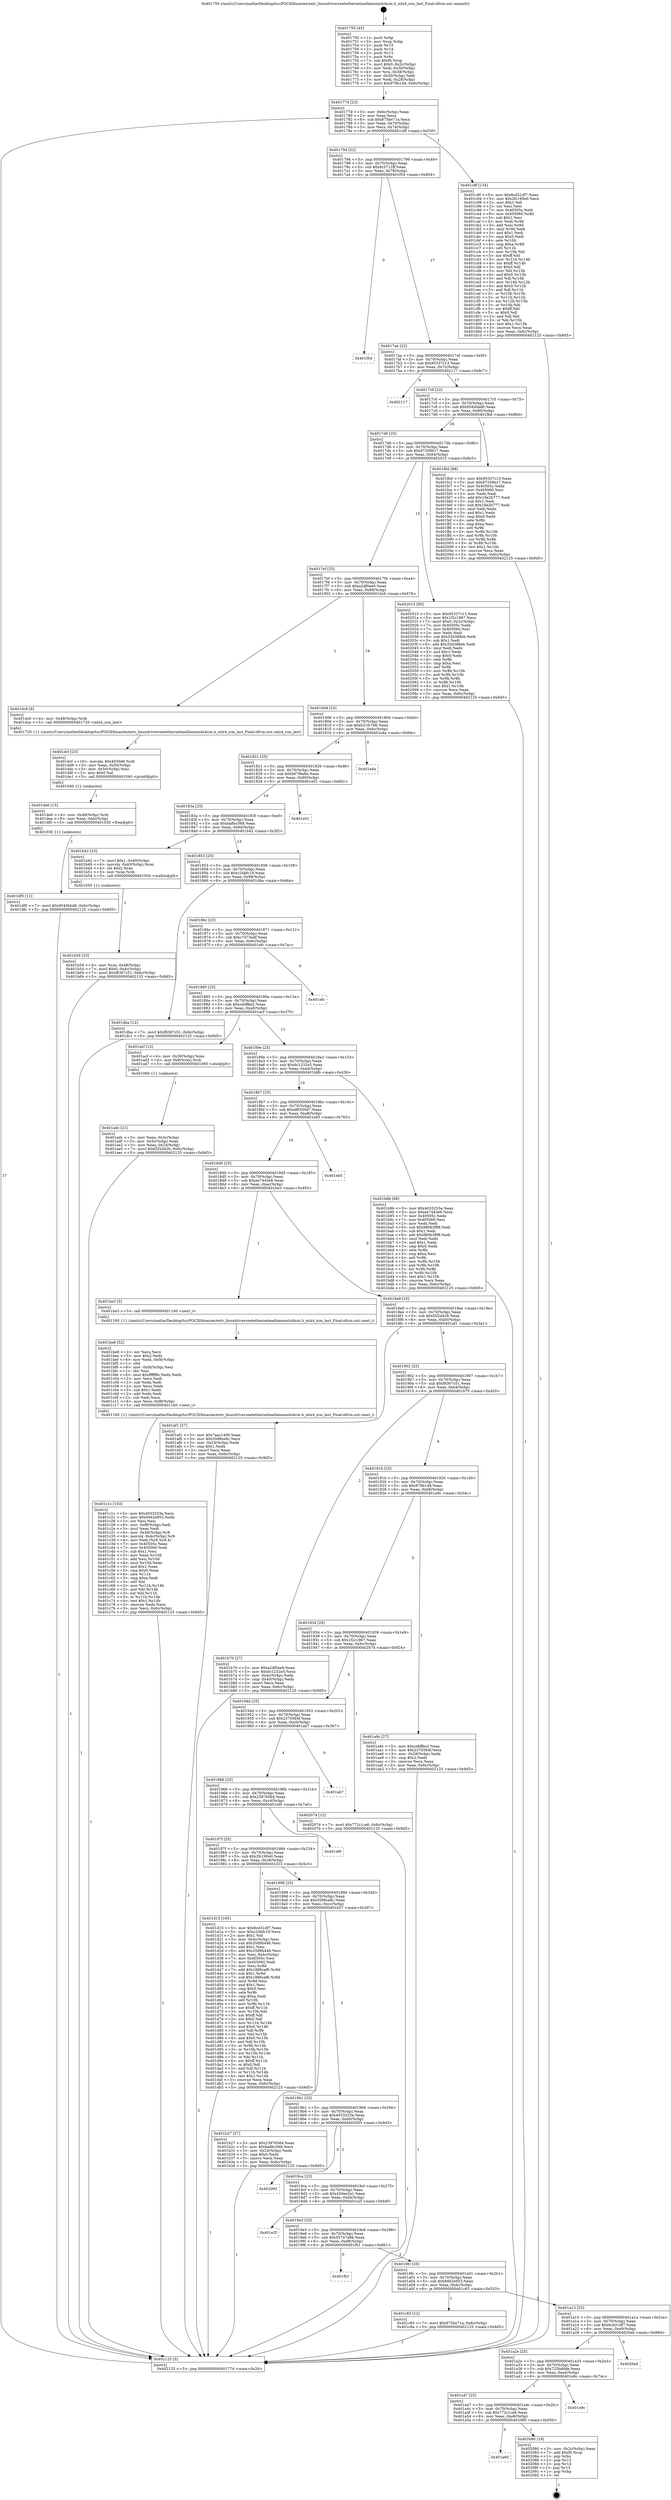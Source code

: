 digraph "0x401750" {
  label = "0x401750 (/mnt/c/Users/mathe/Desktop/tcc/POCII/binaries/extr_linuxdriversnetethernetmellanoxmlx4icm.h_mlx4_icm_last_Final-ollvm.out::main(0))"
  labelloc = "t"
  node[shape=record]

  Entry [label="",width=0.3,height=0.3,shape=circle,fillcolor=black,style=filled]
  "0x40177d" [label="{
     0x40177d [23]\l
     | [instrs]\l
     &nbsp;&nbsp;0x40177d \<+3\>: mov -0x6c(%rbp),%eax\l
     &nbsp;&nbsp;0x401780 \<+2\>: mov %eax,%ecx\l
     &nbsp;&nbsp;0x401782 \<+6\>: sub $0x875be71a,%ecx\l
     &nbsp;&nbsp;0x401788 \<+3\>: mov %eax,-0x70(%rbp)\l
     &nbsp;&nbsp;0x40178b \<+3\>: mov %ecx,-0x74(%rbp)\l
     &nbsp;&nbsp;0x40178e \<+6\>: je 0000000000401c8f \<main+0x53f\>\l
  }"]
  "0x401c8f" [label="{
     0x401c8f [134]\l
     | [instrs]\l
     &nbsp;&nbsp;0x401c8f \<+5\>: mov $0x6cd31df7,%eax\l
     &nbsp;&nbsp;0x401c94 \<+5\>: mov $0x2fc190e0,%ecx\l
     &nbsp;&nbsp;0x401c99 \<+2\>: mov $0x1,%dl\l
     &nbsp;&nbsp;0x401c9b \<+2\>: xor %esi,%esi\l
     &nbsp;&nbsp;0x401c9d \<+7\>: mov 0x40505c,%edi\l
     &nbsp;&nbsp;0x401ca4 \<+8\>: mov 0x405060,%r8d\l
     &nbsp;&nbsp;0x401cac \<+3\>: sub $0x1,%esi\l
     &nbsp;&nbsp;0x401caf \<+3\>: mov %edi,%r9d\l
     &nbsp;&nbsp;0x401cb2 \<+3\>: add %esi,%r9d\l
     &nbsp;&nbsp;0x401cb5 \<+4\>: imul %r9d,%edi\l
     &nbsp;&nbsp;0x401cb9 \<+3\>: and $0x1,%edi\l
     &nbsp;&nbsp;0x401cbc \<+3\>: cmp $0x0,%edi\l
     &nbsp;&nbsp;0x401cbf \<+4\>: sete %r10b\l
     &nbsp;&nbsp;0x401cc3 \<+4\>: cmp $0xa,%r8d\l
     &nbsp;&nbsp;0x401cc7 \<+4\>: setl %r11b\l
     &nbsp;&nbsp;0x401ccb \<+3\>: mov %r10b,%bl\l
     &nbsp;&nbsp;0x401cce \<+3\>: xor $0xff,%bl\l
     &nbsp;&nbsp;0x401cd1 \<+3\>: mov %r11b,%r14b\l
     &nbsp;&nbsp;0x401cd4 \<+4\>: xor $0xff,%r14b\l
     &nbsp;&nbsp;0x401cd8 \<+3\>: xor $0x0,%dl\l
     &nbsp;&nbsp;0x401cdb \<+3\>: mov %bl,%r15b\l
     &nbsp;&nbsp;0x401cde \<+4\>: and $0x0,%r15b\l
     &nbsp;&nbsp;0x401ce2 \<+3\>: and %dl,%r10b\l
     &nbsp;&nbsp;0x401ce5 \<+3\>: mov %r14b,%r12b\l
     &nbsp;&nbsp;0x401ce8 \<+4\>: and $0x0,%r12b\l
     &nbsp;&nbsp;0x401cec \<+3\>: and %dl,%r11b\l
     &nbsp;&nbsp;0x401cef \<+3\>: or %r10b,%r15b\l
     &nbsp;&nbsp;0x401cf2 \<+3\>: or %r11b,%r12b\l
     &nbsp;&nbsp;0x401cf5 \<+3\>: xor %r12b,%r15b\l
     &nbsp;&nbsp;0x401cf8 \<+3\>: or %r14b,%bl\l
     &nbsp;&nbsp;0x401cfb \<+3\>: xor $0xff,%bl\l
     &nbsp;&nbsp;0x401cfe \<+3\>: or $0x0,%dl\l
     &nbsp;&nbsp;0x401d01 \<+2\>: and %dl,%bl\l
     &nbsp;&nbsp;0x401d03 \<+3\>: or %bl,%r15b\l
     &nbsp;&nbsp;0x401d06 \<+4\>: test $0x1,%r15b\l
     &nbsp;&nbsp;0x401d0a \<+3\>: cmovne %ecx,%eax\l
     &nbsp;&nbsp;0x401d0d \<+3\>: mov %eax,-0x6c(%rbp)\l
     &nbsp;&nbsp;0x401d10 \<+5\>: jmp 0000000000402125 \<main+0x9d5\>\l
  }"]
  "0x401794" [label="{
     0x401794 [22]\l
     | [instrs]\l
     &nbsp;&nbsp;0x401794 \<+5\>: jmp 0000000000401799 \<main+0x49\>\l
     &nbsp;&nbsp;0x401799 \<+3\>: mov -0x70(%rbp),%eax\l
     &nbsp;&nbsp;0x40179c \<+5\>: sub $0x8c5712ff,%eax\l
     &nbsp;&nbsp;0x4017a1 \<+3\>: mov %eax,-0x78(%rbp)\l
     &nbsp;&nbsp;0x4017a4 \<+6\>: je 0000000000401f54 \<main+0x804\>\l
  }"]
  Exit [label="",width=0.3,height=0.3,shape=circle,fillcolor=black,style=filled,peripheries=2]
  "0x401f54" [label="{
     0x401f54\l
  }", style=dashed]
  "0x4017aa" [label="{
     0x4017aa [22]\l
     | [instrs]\l
     &nbsp;&nbsp;0x4017aa \<+5\>: jmp 00000000004017af \<main+0x5f\>\l
     &nbsp;&nbsp;0x4017af \<+3\>: mov -0x70(%rbp),%eax\l
     &nbsp;&nbsp;0x4017b2 \<+5\>: sub $0x95337c13,%eax\l
     &nbsp;&nbsp;0x4017b7 \<+3\>: mov %eax,-0x7c(%rbp)\l
     &nbsp;&nbsp;0x4017ba \<+6\>: je 0000000000402117 \<main+0x9c7\>\l
  }"]
  "0x401a60" [label="{
     0x401a60\l
  }", style=dashed]
  "0x402117" [label="{
     0x402117\l
  }", style=dashed]
  "0x4017c0" [label="{
     0x4017c0 [22]\l
     | [instrs]\l
     &nbsp;&nbsp;0x4017c0 \<+5\>: jmp 00000000004017c5 \<main+0x75\>\l
     &nbsp;&nbsp;0x4017c5 \<+3\>: mov -0x70(%rbp),%eax\l
     &nbsp;&nbsp;0x4017c8 \<+5\>: sub $0x9540bbd6,%eax\l
     &nbsp;&nbsp;0x4017cd \<+3\>: mov %eax,-0x80(%rbp)\l
     &nbsp;&nbsp;0x4017d0 \<+6\>: je 0000000000401fbd \<main+0x86d\>\l
  }"]
  "0x402080" [label="{
     0x402080 [19]\l
     | [instrs]\l
     &nbsp;&nbsp;0x402080 \<+3\>: mov -0x2c(%rbp),%eax\l
     &nbsp;&nbsp;0x402083 \<+7\>: add $0xf0,%rsp\l
     &nbsp;&nbsp;0x40208a \<+1\>: pop %rbx\l
     &nbsp;&nbsp;0x40208b \<+2\>: pop %r12\l
     &nbsp;&nbsp;0x40208d \<+2\>: pop %r14\l
     &nbsp;&nbsp;0x40208f \<+2\>: pop %r15\l
     &nbsp;&nbsp;0x402091 \<+1\>: pop %rbp\l
     &nbsp;&nbsp;0x402092 \<+1\>: ret\l
  }"]
  "0x401fbd" [label="{
     0x401fbd [88]\l
     | [instrs]\l
     &nbsp;&nbsp;0x401fbd \<+5\>: mov $0x95337c13,%eax\l
     &nbsp;&nbsp;0x401fc2 \<+5\>: mov $0x97209b17,%ecx\l
     &nbsp;&nbsp;0x401fc7 \<+7\>: mov 0x40505c,%edx\l
     &nbsp;&nbsp;0x401fce \<+7\>: mov 0x405060,%esi\l
     &nbsp;&nbsp;0x401fd5 \<+2\>: mov %edx,%edi\l
     &nbsp;&nbsp;0x401fd7 \<+6\>: add $0x19e2b777,%edi\l
     &nbsp;&nbsp;0x401fdd \<+3\>: sub $0x1,%edi\l
     &nbsp;&nbsp;0x401fe0 \<+6\>: sub $0x19e2b777,%edi\l
     &nbsp;&nbsp;0x401fe6 \<+3\>: imul %edi,%edx\l
     &nbsp;&nbsp;0x401fe9 \<+3\>: and $0x1,%edx\l
     &nbsp;&nbsp;0x401fec \<+3\>: cmp $0x0,%edx\l
     &nbsp;&nbsp;0x401fef \<+4\>: sete %r8b\l
     &nbsp;&nbsp;0x401ff3 \<+3\>: cmp $0xa,%esi\l
     &nbsp;&nbsp;0x401ff6 \<+4\>: setl %r9b\l
     &nbsp;&nbsp;0x401ffa \<+3\>: mov %r8b,%r10b\l
     &nbsp;&nbsp;0x401ffd \<+3\>: and %r9b,%r10b\l
     &nbsp;&nbsp;0x402000 \<+3\>: xor %r9b,%r8b\l
     &nbsp;&nbsp;0x402003 \<+3\>: or %r8b,%r10b\l
     &nbsp;&nbsp;0x402006 \<+4\>: test $0x1,%r10b\l
     &nbsp;&nbsp;0x40200a \<+3\>: cmovne %ecx,%eax\l
     &nbsp;&nbsp;0x40200d \<+3\>: mov %eax,-0x6c(%rbp)\l
     &nbsp;&nbsp;0x402010 \<+5\>: jmp 0000000000402125 \<main+0x9d5\>\l
  }"]
  "0x4017d6" [label="{
     0x4017d6 [25]\l
     | [instrs]\l
     &nbsp;&nbsp;0x4017d6 \<+5\>: jmp 00000000004017db \<main+0x8b\>\l
     &nbsp;&nbsp;0x4017db \<+3\>: mov -0x70(%rbp),%eax\l
     &nbsp;&nbsp;0x4017de \<+5\>: sub $0x97209b17,%eax\l
     &nbsp;&nbsp;0x4017e3 \<+6\>: mov %eax,-0x84(%rbp)\l
     &nbsp;&nbsp;0x4017e9 \<+6\>: je 0000000000402015 \<main+0x8c5\>\l
  }"]
  "0x401a47" [label="{
     0x401a47 [25]\l
     | [instrs]\l
     &nbsp;&nbsp;0x401a47 \<+5\>: jmp 0000000000401a4c \<main+0x2fc\>\l
     &nbsp;&nbsp;0x401a4c \<+3\>: mov -0x70(%rbp),%eax\l
     &nbsp;&nbsp;0x401a4f \<+5\>: sub $0x772c1ca6,%eax\l
     &nbsp;&nbsp;0x401a54 \<+6\>: mov %eax,-0xe8(%rbp)\l
     &nbsp;&nbsp;0x401a5a \<+6\>: je 0000000000402080 \<main+0x930\>\l
  }"]
  "0x402015" [label="{
     0x402015 [95]\l
     | [instrs]\l
     &nbsp;&nbsp;0x402015 \<+5\>: mov $0x95337c13,%eax\l
     &nbsp;&nbsp;0x40201a \<+5\>: mov $0x1f2c1967,%ecx\l
     &nbsp;&nbsp;0x40201f \<+7\>: movl $0x0,-0x2c(%rbp)\l
     &nbsp;&nbsp;0x402026 \<+7\>: mov 0x40505c,%edx\l
     &nbsp;&nbsp;0x40202d \<+7\>: mov 0x405060,%esi\l
     &nbsp;&nbsp;0x402034 \<+2\>: mov %edx,%edi\l
     &nbsp;&nbsp;0x402036 \<+6\>: sub $0x33d388eb,%edi\l
     &nbsp;&nbsp;0x40203c \<+3\>: sub $0x1,%edi\l
     &nbsp;&nbsp;0x40203f \<+6\>: add $0x33d388eb,%edi\l
     &nbsp;&nbsp;0x402045 \<+3\>: imul %edi,%edx\l
     &nbsp;&nbsp;0x402048 \<+3\>: and $0x1,%edx\l
     &nbsp;&nbsp;0x40204b \<+3\>: cmp $0x0,%edx\l
     &nbsp;&nbsp;0x40204e \<+4\>: sete %r8b\l
     &nbsp;&nbsp;0x402052 \<+3\>: cmp $0xa,%esi\l
     &nbsp;&nbsp;0x402055 \<+4\>: setl %r9b\l
     &nbsp;&nbsp;0x402059 \<+3\>: mov %r8b,%r10b\l
     &nbsp;&nbsp;0x40205c \<+3\>: and %r9b,%r10b\l
     &nbsp;&nbsp;0x40205f \<+3\>: xor %r9b,%r8b\l
     &nbsp;&nbsp;0x402062 \<+3\>: or %r8b,%r10b\l
     &nbsp;&nbsp;0x402065 \<+4\>: test $0x1,%r10b\l
     &nbsp;&nbsp;0x402069 \<+3\>: cmovne %ecx,%eax\l
     &nbsp;&nbsp;0x40206c \<+3\>: mov %eax,-0x6c(%rbp)\l
     &nbsp;&nbsp;0x40206f \<+5\>: jmp 0000000000402125 \<main+0x9d5\>\l
  }"]
  "0x4017ef" [label="{
     0x4017ef [25]\l
     | [instrs]\l
     &nbsp;&nbsp;0x4017ef \<+5\>: jmp 00000000004017f4 \<main+0xa4\>\l
     &nbsp;&nbsp;0x4017f4 \<+3\>: mov -0x70(%rbp),%eax\l
     &nbsp;&nbsp;0x4017f7 \<+5\>: sub $0xa2df0ee9,%eax\l
     &nbsp;&nbsp;0x4017fc \<+6\>: mov %eax,-0x88(%rbp)\l
     &nbsp;&nbsp;0x401802 \<+6\>: je 0000000000401dc6 \<main+0x676\>\l
  }"]
  "0x401e9c" [label="{
     0x401e9c\l
  }", style=dashed]
  "0x401dc6" [label="{
     0x401dc6 [9]\l
     | [instrs]\l
     &nbsp;&nbsp;0x401dc6 \<+4\>: mov -0x48(%rbp),%rdi\l
     &nbsp;&nbsp;0x401dca \<+5\>: call 0000000000401720 \<mlx4_icm_last\>\l
     | [calls]\l
     &nbsp;&nbsp;0x401720 \{1\} (/mnt/c/Users/mathe/Desktop/tcc/POCII/binaries/extr_linuxdriversnetethernetmellanoxmlx4icm.h_mlx4_icm_last_Final-ollvm.out::mlx4_icm_last)\l
  }"]
  "0x401808" [label="{
     0x401808 [25]\l
     | [instrs]\l
     &nbsp;&nbsp;0x401808 \<+5\>: jmp 000000000040180d \<main+0xbd\>\l
     &nbsp;&nbsp;0x40180d \<+3\>: mov -0x70(%rbp),%eax\l
     &nbsp;&nbsp;0x401810 \<+5\>: sub $0xb31fc766,%eax\l
     &nbsp;&nbsp;0x401815 \<+6\>: mov %eax,-0x8c(%rbp)\l
     &nbsp;&nbsp;0x40181b \<+6\>: je 0000000000401e4a \<main+0x6fa\>\l
  }"]
  "0x401a2e" [label="{
     0x401a2e [25]\l
     | [instrs]\l
     &nbsp;&nbsp;0x401a2e \<+5\>: jmp 0000000000401a33 \<main+0x2e3\>\l
     &nbsp;&nbsp;0x401a33 \<+3\>: mov -0x70(%rbp),%eax\l
     &nbsp;&nbsp;0x401a36 \<+5\>: sub $0x725bddde,%eax\l
     &nbsp;&nbsp;0x401a3b \<+6\>: mov %eax,-0xe4(%rbp)\l
     &nbsp;&nbsp;0x401a41 \<+6\>: je 0000000000401e9c \<main+0x74c\>\l
  }"]
  "0x401e4a" [label="{
     0x401e4a\l
  }", style=dashed]
  "0x401821" [label="{
     0x401821 [25]\l
     | [instrs]\l
     &nbsp;&nbsp;0x401821 \<+5\>: jmp 0000000000401826 \<main+0xd6\>\l
     &nbsp;&nbsp;0x401826 \<+3\>: mov -0x70(%rbp),%eax\l
     &nbsp;&nbsp;0x401829 \<+5\>: sub $0xb67f9a8e,%eax\l
     &nbsp;&nbsp;0x40182e \<+6\>: mov %eax,-0x90(%rbp)\l
     &nbsp;&nbsp;0x401834 \<+6\>: je 0000000000401e01 \<main+0x6b1\>\l
  }"]
  "0x4020ed" [label="{
     0x4020ed\l
  }", style=dashed]
  "0x401e01" [label="{
     0x401e01\l
  }", style=dashed]
  "0x40183a" [label="{
     0x40183a [25]\l
     | [instrs]\l
     &nbsp;&nbsp;0x40183a \<+5\>: jmp 000000000040183f \<main+0xef\>\l
     &nbsp;&nbsp;0x40183f \<+3\>: mov -0x70(%rbp),%eax\l
     &nbsp;&nbsp;0x401842 \<+5\>: sub $0xba8bc568,%eax\l
     &nbsp;&nbsp;0x401847 \<+6\>: mov %eax,-0x94(%rbp)\l
     &nbsp;&nbsp;0x40184d \<+6\>: je 0000000000401b42 \<main+0x3f2\>\l
  }"]
  "0x401df5" [label="{
     0x401df5 [12]\l
     | [instrs]\l
     &nbsp;&nbsp;0x401df5 \<+7\>: movl $0x9540bbd6,-0x6c(%rbp)\l
     &nbsp;&nbsp;0x401dfc \<+5\>: jmp 0000000000402125 \<main+0x9d5\>\l
  }"]
  "0x401b42" [label="{
     0x401b42 [23]\l
     | [instrs]\l
     &nbsp;&nbsp;0x401b42 \<+7\>: movl $0x1,-0x40(%rbp)\l
     &nbsp;&nbsp;0x401b49 \<+4\>: movslq -0x40(%rbp),%rax\l
     &nbsp;&nbsp;0x401b4d \<+4\>: shl $0x2,%rax\l
     &nbsp;&nbsp;0x401b51 \<+3\>: mov %rax,%rdi\l
     &nbsp;&nbsp;0x401b54 \<+5\>: call 0000000000401050 \<malloc@plt\>\l
     | [calls]\l
     &nbsp;&nbsp;0x401050 \{1\} (unknown)\l
  }"]
  "0x401853" [label="{
     0x401853 [25]\l
     | [instrs]\l
     &nbsp;&nbsp;0x401853 \<+5\>: jmp 0000000000401858 \<main+0x108\>\l
     &nbsp;&nbsp;0x401858 \<+3\>: mov -0x70(%rbp),%eax\l
     &nbsp;&nbsp;0x40185b \<+5\>: sub $0xc24bfc19,%eax\l
     &nbsp;&nbsp;0x401860 \<+6\>: mov %eax,-0x98(%rbp)\l
     &nbsp;&nbsp;0x401866 \<+6\>: je 0000000000401dba \<main+0x66a\>\l
  }"]
  "0x401de6" [label="{
     0x401de6 [15]\l
     | [instrs]\l
     &nbsp;&nbsp;0x401de6 \<+4\>: mov -0x48(%rbp),%rdi\l
     &nbsp;&nbsp;0x401dea \<+6\>: mov %eax,-0xfc(%rbp)\l
     &nbsp;&nbsp;0x401df0 \<+5\>: call 0000000000401030 \<free@plt\>\l
     | [calls]\l
     &nbsp;&nbsp;0x401030 \{1\} (unknown)\l
  }"]
  "0x401dba" [label="{
     0x401dba [12]\l
     | [instrs]\l
     &nbsp;&nbsp;0x401dba \<+7\>: movl $0xf8367c51,-0x6c(%rbp)\l
     &nbsp;&nbsp;0x401dc1 \<+5\>: jmp 0000000000402125 \<main+0x9d5\>\l
  }"]
  "0x40186c" [label="{
     0x40186c [25]\l
     | [instrs]\l
     &nbsp;&nbsp;0x40186c \<+5\>: jmp 0000000000401871 \<main+0x121\>\l
     &nbsp;&nbsp;0x401871 \<+3\>: mov -0x70(%rbp),%eax\l
     &nbsp;&nbsp;0x401874 \<+5\>: sub $0xc7d73adf,%eax\l
     &nbsp;&nbsp;0x401879 \<+6\>: mov %eax,-0x9c(%rbp)\l
     &nbsp;&nbsp;0x40187f \<+6\>: je 0000000000401efc \<main+0x7ac\>\l
  }"]
  "0x401dcf" [label="{
     0x401dcf [23]\l
     | [instrs]\l
     &nbsp;&nbsp;0x401dcf \<+10\>: movabs $0x4030d6,%rdi\l
     &nbsp;&nbsp;0x401dd9 \<+3\>: mov %eax,-0x50(%rbp)\l
     &nbsp;&nbsp;0x401ddc \<+3\>: mov -0x50(%rbp),%esi\l
     &nbsp;&nbsp;0x401ddf \<+2\>: mov $0x0,%al\l
     &nbsp;&nbsp;0x401de1 \<+5\>: call 0000000000401040 \<printf@plt\>\l
     | [calls]\l
     &nbsp;&nbsp;0x401040 \{1\} (unknown)\l
  }"]
  "0x401efc" [label="{
     0x401efc\l
  }", style=dashed]
  "0x401885" [label="{
     0x401885 [25]\l
     | [instrs]\l
     &nbsp;&nbsp;0x401885 \<+5\>: jmp 000000000040188a \<main+0x13a\>\l
     &nbsp;&nbsp;0x40188a \<+3\>: mov -0x70(%rbp),%eax\l
     &nbsp;&nbsp;0x40188d \<+5\>: sub $0xcebffbe2,%eax\l
     &nbsp;&nbsp;0x401892 \<+6\>: mov %eax,-0xa0(%rbp)\l
     &nbsp;&nbsp;0x401898 \<+6\>: je 0000000000401acf \<main+0x37f\>\l
  }"]
  "0x401a15" [label="{
     0x401a15 [25]\l
     | [instrs]\l
     &nbsp;&nbsp;0x401a15 \<+5\>: jmp 0000000000401a1a \<main+0x2ca\>\l
     &nbsp;&nbsp;0x401a1a \<+3\>: mov -0x70(%rbp),%eax\l
     &nbsp;&nbsp;0x401a1d \<+5\>: sub $0x6cd31df7,%eax\l
     &nbsp;&nbsp;0x401a22 \<+6\>: mov %eax,-0xe0(%rbp)\l
     &nbsp;&nbsp;0x401a28 \<+6\>: je 00000000004020ed \<main+0x99d\>\l
  }"]
  "0x401acf" [label="{
     0x401acf [13]\l
     | [instrs]\l
     &nbsp;&nbsp;0x401acf \<+4\>: mov -0x38(%rbp),%rax\l
     &nbsp;&nbsp;0x401ad3 \<+4\>: mov 0x8(%rax),%rdi\l
     &nbsp;&nbsp;0x401ad7 \<+5\>: call 0000000000401060 \<atoi@plt\>\l
     | [calls]\l
     &nbsp;&nbsp;0x401060 \{1\} (unknown)\l
  }"]
  "0x40189e" [label="{
     0x40189e [25]\l
     | [instrs]\l
     &nbsp;&nbsp;0x40189e \<+5\>: jmp 00000000004018a3 \<main+0x153\>\l
     &nbsp;&nbsp;0x4018a3 \<+3\>: mov -0x70(%rbp),%eax\l
     &nbsp;&nbsp;0x4018a6 \<+5\>: sub $0xdc1232e5,%eax\l
     &nbsp;&nbsp;0x4018ab \<+6\>: mov %eax,-0xa4(%rbp)\l
     &nbsp;&nbsp;0x4018b1 \<+6\>: je 0000000000401b8b \<main+0x43b\>\l
  }"]
  "0x401c83" [label="{
     0x401c83 [12]\l
     | [instrs]\l
     &nbsp;&nbsp;0x401c83 \<+7\>: movl $0x875be71a,-0x6c(%rbp)\l
     &nbsp;&nbsp;0x401c8a \<+5\>: jmp 0000000000402125 \<main+0x9d5\>\l
  }"]
  "0x401b8b" [label="{
     0x401b8b [88]\l
     | [instrs]\l
     &nbsp;&nbsp;0x401b8b \<+5\>: mov $0x4033253a,%eax\l
     &nbsp;&nbsp;0x401b90 \<+5\>: mov $0xee7443e6,%ecx\l
     &nbsp;&nbsp;0x401b95 \<+7\>: mov 0x40505c,%edx\l
     &nbsp;&nbsp;0x401b9c \<+7\>: mov 0x405060,%esi\l
     &nbsp;&nbsp;0x401ba3 \<+2\>: mov %edx,%edi\l
     &nbsp;&nbsp;0x401ba5 \<+6\>: sub $0x980b3f98,%edi\l
     &nbsp;&nbsp;0x401bab \<+3\>: sub $0x1,%edi\l
     &nbsp;&nbsp;0x401bae \<+6\>: add $0x980b3f98,%edi\l
     &nbsp;&nbsp;0x401bb4 \<+3\>: imul %edi,%edx\l
     &nbsp;&nbsp;0x401bb7 \<+3\>: and $0x1,%edx\l
     &nbsp;&nbsp;0x401bba \<+3\>: cmp $0x0,%edx\l
     &nbsp;&nbsp;0x401bbd \<+4\>: sete %r8b\l
     &nbsp;&nbsp;0x401bc1 \<+3\>: cmp $0xa,%esi\l
     &nbsp;&nbsp;0x401bc4 \<+4\>: setl %r9b\l
     &nbsp;&nbsp;0x401bc8 \<+3\>: mov %r8b,%r10b\l
     &nbsp;&nbsp;0x401bcb \<+3\>: and %r9b,%r10b\l
     &nbsp;&nbsp;0x401bce \<+3\>: xor %r9b,%r8b\l
     &nbsp;&nbsp;0x401bd1 \<+3\>: or %r8b,%r10b\l
     &nbsp;&nbsp;0x401bd4 \<+4\>: test $0x1,%r10b\l
     &nbsp;&nbsp;0x401bd8 \<+3\>: cmovne %ecx,%eax\l
     &nbsp;&nbsp;0x401bdb \<+3\>: mov %eax,-0x6c(%rbp)\l
     &nbsp;&nbsp;0x401bde \<+5\>: jmp 0000000000402125 \<main+0x9d5\>\l
  }"]
  "0x4018b7" [label="{
     0x4018b7 [25]\l
     | [instrs]\l
     &nbsp;&nbsp;0x4018b7 \<+5\>: jmp 00000000004018bc \<main+0x16c\>\l
     &nbsp;&nbsp;0x4018bc \<+3\>: mov -0x70(%rbp),%eax\l
     &nbsp;&nbsp;0x4018bf \<+5\>: sub $0xdf6550d7,%eax\l
     &nbsp;&nbsp;0x4018c4 \<+6\>: mov %eax,-0xa8(%rbp)\l
     &nbsp;&nbsp;0x4018ca \<+6\>: je 0000000000401eb5 \<main+0x765\>\l
  }"]
  "0x4019fc" [label="{
     0x4019fc [25]\l
     | [instrs]\l
     &nbsp;&nbsp;0x4019fc \<+5\>: jmp 0000000000401a01 \<main+0x2b1\>\l
     &nbsp;&nbsp;0x401a01 \<+3\>: mov -0x70(%rbp),%eax\l
     &nbsp;&nbsp;0x401a04 \<+5\>: sub $0x6462e953,%eax\l
     &nbsp;&nbsp;0x401a09 \<+6\>: mov %eax,-0xdc(%rbp)\l
     &nbsp;&nbsp;0x401a0f \<+6\>: je 0000000000401c83 \<main+0x533\>\l
  }"]
  "0x401eb5" [label="{
     0x401eb5\l
  }", style=dashed]
  "0x4018d0" [label="{
     0x4018d0 [25]\l
     | [instrs]\l
     &nbsp;&nbsp;0x4018d0 \<+5\>: jmp 00000000004018d5 \<main+0x185\>\l
     &nbsp;&nbsp;0x4018d5 \<+3\>: mov -0x70(%rbp),%eax\l
     &nbsp;&nbsp;0x4018d8 \<+5\>: sub $0xee7443e6,%eax\l
     &nbsp;&nbsp;0x4018dd \<+6\>: mov %eax,-0xac(%rbp)\l
     &nbsp;&nbsp;0x4018e3 \<+6\>: je 0000000000401be3 \<main+0x493\>\l
  }"]
  "0x401fb1" [label="{
     0x401fb1\l
  }", style=dashed]
  "0x401be3" [label="{
     0x401be3 [5]\l
     | [instrs]\l
     &nbsp;&nbsp;0x401be3 \<+5\>: call 0000000000401160 \<next_i\>\l
     | [calls]\l
     &nbsp;&nbsp;0x401160 \{1\} (/mnt/c/Users/mathe/Desktop/tcc/POCII/binaries/extr_linuxdriversnetethernetmellanoxmlx4icm.h_mlx4_icm_last_Final-ollvm.out::next_i)\l
  }"]
  "0x4018e9" [label="{
     0x4018e9 [25]\l
     | [instrs]\l
     &nbsp;&nbsp;0x4018e9 \<+5\>: jmp 00000000004018ee \<main+0x19e\>\l
     &nbsp;&nbsp;0x4018ee \<+3\>: mov -0x70(%rbp),%eax\l
     &nbsp;&nbsp;0x4018f1 \<+5\>: sub $0xf2f2d426,%eax\l
     &nbsp;&nbsp;0x4018f6 \<+6\>: mov %eax,-0xb0(%rbp)\l
     &nbsp;&nbsp;0x4018fc \<+6\>: je 0000000000401af1 \<main+0x3a1\>\l
  }"]
  "0x4019e3" [label="{
     0x4019e3 [25]\l
     | [instrs]\l
     &nbsp;&nbsp;0x4019e3 \<+5\>: jmp 00000000004019e8 \<main+0x298\>\l
     &nbsp;&nbsp;0x4019e8 \<+3\>: mov -0x70(%rbp),%eax\l
     &nbsp;&nbsp;0x4019eb \<+5\>: sub $0x55747a86,%eax\l
     &nbsp;&nbsp;0x4019f0 \<+6\>: mov %eax,-0xd8(%rbp)\l
     &nbsp;&nbsp;0x4019f6 \<+6\>: je 0000000000401fb1 \<main+0x861\>\l
  }"]
  "0x401af1" [label="{
     0x401af1 [27]\l
     | [instrs]\l
     &nbsp;&nbsp;0x401af1 \<+5\>: mov $0x7aac1406,%eax\l
     &nbsp;&nbsp;0x401af6 \<+5\>: mov $0x3598ce8c,%ecx\l
     &nbsp;&nbsp;0x401afb \<+3\>: mov -0x24(%rbp),%edx\l
     &nbsp;&nbsp;0x401afe \<+3\>: cmp $0x1,%edx\l
     &nbsp;&nbsp;0x401b01 \<+3\>: cmovl %ecx,%eax\l
     &nbsp;&nbsp;0x401b04 \<+3\>: mov %eax,-0x6c(%rbp)\l
     &nbsp;&nbsp;0x401b07 \<+5\>: jmp 0000000000402125 \<main+0x9d5\>\l
  }"]
  "0x401902" [label="{
     0x401902 [25]\l
     | [instrs]\l
     &nbsp;&nbsp;0x401902 \<+5\>: jmp 0000000000401907 \<main+0x1b7\>\l
     &nbsp;&nbsp;0x401907 \<+3\>: mov -0x70(%rbp),%eax\l
     &nbsp;&nbsp;0x40190a \<+5\>: sub $0xf8367c51,%eax\l
     &nbsp;&nbsp;0x40190f \<+6\>: mov %eax,-0xb4(%rbp)\l
     &nbsp;&nbsp;0x401915 \<+6\>: je 0000000000401b70 \<main+0x420\>\l
  }"]
  "0x401e2f" [label="{
     0x401e2f\l
  }", style=dashed]
  "0x401b70" [label="{
     0x401b70 [27]\l
     | [instrs]\l
     &nbsp;&nbsp;0x401b70 \<+5\>: mov $0xa2df0ee9,%eax\l
     &nbsp;&nbsp;0x401b75 \<+5\>: mov $0xdc1232e5,%ecx\l
     &nbsp;&nbsp;0x401b7a \<+3\>: mov -0x4c(%rbp),%edx\l
     &nbsp;&nbsp;0x401b7d \<+3\>: cmp -0x40(%rbp),%edx\l
     &nbsp;&nbsp;0x401b80 \<+3\>: cmovl %ecx,%eax\l
     &nbsp;&nbsp;0x401b83 \<+3\>: mov %eax,-0x6c(%rbp)\l
     &nbsp;&nbsp;0x401b86 \<+5\>: jmp 0000000000402125 \<main+0x9d5\>\l
  }"]
  "0x40191b" [label="{
     0x40191b [25]\l
     | [instrs]\l
     &nbsp;&nbsp;0x40191b \<+5\>: jmp 0000000000401920 \<main+0x1d0\>\l
     &nbsp;&nbsp;0x401920 \<+3\>: mov -0x70(%rbp),%eax\l
     &nbsp;&nbsp;0x401923 \<+5\>: sub $0x978b148,%eax\l
     &nbsp;&nbsp;0x401928 \<+6\>: mov %eax,-0xb8(%rbp)\l
     &nbsp;&nbsp;0x40192e \<+6\>: je 0000000000401a9c \<main+0x34c\>\l
  }"]
  "0x4019ca" [label="{
     0x4019ca [25]\l
     | [instrs]\l
     &nbsp;&nbsp;0x4019ca \<+5\>: jmp 00000000004019cf \<main+0x27f\>\l
     &nbsp;&nbsp;0x4019cf \<+3\>: mov -0x70(%rbp),%eax\l
     &nbsp;&nbsp;0x4019d2 \<+5\>: sub $0x430ee2a1,%eax\l
     &nbsp;&nbsp;0x4019d7 \<+6\>: mov %eax,-0xd4(%rbp)\l
     &nbsp;&nbsp;0x4019dd \<+6\>: je 0000000000401e2f \<main+0x6df\>\l
  }"]
  "0x401a9c" [label="{
     0x401a9c [27]\l
     | [instrs]\l
     &nbsp;&nbsp;0x401a9c \<+5\>: mov $0xcebffbe2,%eax\l
     &nbsp;&nbsp;0x401aa1 \<+5\>: mov $0x2370564f,%ecx\l
     &nbsp;&nbsp;0x401aa6 \<+3\>: mov -0x28(%rbp),%edx\l
     &nbsp;&nbsp;0x401aa9 \<+3\>: cmp $0x2,%edx\l
     &nbsp;&nbsp;0x401aac \<+3\>: cmovne %ecx,%eax\l
     &nbsp;&nbsp;0x401aaf \<+3\>: mov %eax,-0x6c(%rbp)\l
     &nbsp;&nbsp;0x401ab2 \<+5\>: jmp 0000000000402125 \<main+0x9d5\>\l
  }"]
  "0x401934" [label="{
     0x401934 [25]\l
     | [instrs]\l
     &nbsp;&nbsp;0x401934 \<+5\>: jmp 0000000000401939 \<main+0x1e9\>\l
     &nbsp;&nbsp;0x401939 \<+3\>: mov -0x70(%rbp),%eax\l
     &nbsp;&nbsp;0x40193c \<+5\>: sub $0x1f2c1967,%eax\l
     &nbsp;&nbsp;0x401941 \<+6\>: mov %eax,-0xbc(%rbp)\l
     &nbsp;&nbsp;0x401947 \<+6\>: je 0000000000402074 \<main+0x924\>\l
  }"]
  "0x402125" [label="{
     0x402125 [5]\l
     | [instrs]\l
     &nbsp;&nbsp;0x402125 \<+5\>: jmp 000000000040177d \<main+0x2d\>\l
  }"]
  "0x401750" [label="{
     0x401750 [45]\l
     | [instrs]\l
     &nbsp;&nbsp;0x401750 \<+1\>: push %rbp\l
     &nbsp;&nbsp;0x401751 \<+3\>: mov %rsp,%rbp\l
     &nbsp;&nbsp;0x401754 \<+2\>: push %r15\l
     &nbsp;&nbsp;0x401756 \<+2\>: push %r14\l
     &nbsp;&nbsp;0x401758 \<+2\>: push %r12\l
     &nbsp;&nbsp;0x40175a \<+1\>: push %rbx\l
     &nbsp;&nbsp;0x40175b \<+7\>: sub $0xf0,%rsp\l
     &nbsp;&nbsp;0x401762 \<+7\>: movl $0x0,-0x2c(%rbp)\l
     &nbsp;&nbsp;0x401769 \<+3\>: mov %edi,-0x30(%rbp)\l
     &nbsp;&nbsp;0x40176c \<+4\>: mov %rsi,-0x38(%rbp)\l
     &nbsp;&nbsp;0x401770 \<+3\>: mov -0x30(%rbp),%edi\l
     &nbsp;&nbsp;0x401773 \<+3\>: mov %edi,-0x28(%rbp)\l
     &nbsp;&nbsp;0x401776 \<+7\>: movl $0x978b148,-0x6c(%rbp)\l
  }"]
  "0x401adc" [label="{
     0x401adc [21]\l
     | [instrs]\l
     &nbsp;&nbsp;0x401adc \<+3\>: mov %eax,-0x3c(%rbp)\l
     &nbsp;&nbsp;0x401adf \<+3\>: mov -0x3c(%rbp),%eax\l
     &nbsp;&nbsp;0x401ae2 \<+3\>: mov %eax,-0x24(%rbp)\l
     &nbsp;&nbsp;0x401ae5 \<+7\>: movl $0xf2f2d426,-0x6c(%rbp)\l
     &nbsp;&nbsp;0x401aec \<+5\>: jmp 0000000000402125 \<main+0x9d5\>\l
  }"]
  "0x402093" [label="{
     0x402093\l
  }", style=dashed]
  "0x402074" [label="{
     0x402074 [12]\l
     | [instrs]\l
     &nbsp;&nbsp;0x402074 \<+7\>: movl $0x772c1ca6,-0x6c(%rbp)\l
     &nbsp;&nbsp;0x40207b \<+5\>: jmp 0000000000402125 \<main+0x9d5\>\l
  }"]
  "0x40194d" [label="{
     0x40194d [25]\l
     | [instrs]\l
     &nbsp;&nbsp;0x40194d \<+5\>: jmp 0000000000401952 \<main+0x202\>\l
     &nbsp;&nbsp;0x401952 \<+3\>: mov -0x70(%rbp),%eax\l
     &nbsp;&nbsp;0x401955 \<+5\>: sub $0x2370564f,%eax\l
     &nbsp;&nbsp;0x40195a \<+6\>: mov %eax,-0xc0(%rbp)\l
     &nbsp;&nbsp;0x401960 \<+6\>: je 0000000000401ab7 \<main+0x367\>\l
  }"]
  "0x401c1c" [label="{
     0x401c1c [103]\l
     | [instrs]\l
     &nbsp;&nbsp;0x401c1c \<+5\>: mov $0x4033253a,%ecx\l
     &nbsp;&nbsp;0x401c21 \<+5\>: mov $0x6462e953,%edx\l
     &nbsp;&nbsp;0x401c26 \<+2\>: xor %esi,%esi\l
     &nbsp;&nbsp;0x401c28 \<+6\>: mov -0xf8(%rbp),%edi\l
     &nbsp;&nbsp;0x401c2e \<+3\>: imul %eax,%edi\l
     &nbsp;&nbsp;0x401c31 \<+4\>: mov -0x48(%rbp),%r8\l
     &nbsp;&nbsp;0x401c35 \<+4\>: movslq -0x4c(%rbp),%r9\l
     &nbsp;&nbsp;0x401c39 \<+4\>: mov %edi,(%r8,%r9,4)\l
     &nbsp;&nbsp;0x401c3d \<+7\>: mov 0x40505c,%eax\l
     &nbsp;&nbsp;0x401c44 \<+7\>: mov 0x405060,%edi\l
     &nbsp;&nbsp;0x401c4b \<+3\>: sub $0x1,%esi\l
     &nbsp;&nbsp;0x401c4e \<+3\>: mov %eax,%r10d\l
     &nbsp;&nbsp;0x401c51 \<+3\>: add %esi,%r10d\l
     &nbsp;&nbsp;0x401c54 \<+4\>: imul %r10d,%eax\l
     &nbsp;&nbsp;0x401c58 \<+3\>: and $0x1,%eax\l
     &nbsp;&nbsp;0x401c5b \<+3\>: cmp $0x0,%eax\l
     &nbsp;&nbsp;0x401c5e \<+4\>: sete %r11b\l
     &nbsp;&nbsp;0x401c62 \<+3\>: cmp $0xa,%edi\l
     &nbsp;&nbsp;0x401c65 \<+3\>: setl %bl\l
     &nbsp;&nbsp;0x401c68 \<+3\>: mov %r11b,%r14b\l
     &nbsp;&nbsp;0x401c6b \<+3\>: and %bl,%r14b\l
     &nbsp;&nbsp;0x401c6e \<+3\>: xor %bl,%r11b\l
     &nbsp;&nbsp;0x401c71 \<+3\>: or %r11b,%r14b\l
     &nbsp;&nbsp;0x401c74 \<+4\>: test $0x1,%r14b\l
     &nbsp;&nbsp;0x401c78 \<+3\>: cmovne %edx,%ecx\l
     &nbsp;&nbsp;0x401c7b \<+3\>: mov %ecx,-0x6c(%rbp)\l
     &nbsp;&nbsp;0x401c7e \<+5\>: jmp 0000000000402125 \<main+0x9d5\>\l
  }"]
  "0x401ab7" [label="{
     0x401ab7\l
  }", style=dashed]
  "0x401966" [label="{
     0x401966 [25]\l
     | [instrs]\l
     &nbsp;&nbsp;0x401966 \<+5\>: jmp 000000000040196b \<main+0x21b\>\l
     &nbsp;&nbsp;0x40196b \<+3\>: mov -0x70(%rbp),%eax\l
     &nbsp;&nbsp;0x40196e \<+5\>: sub $0x23976564,%eax\l
     &nbsp;&nbsp;0x401973 \<+6\>: mov %eax,-0xc4(%rbp)\l
     &nbsp;&nbsp;0x401979 \<+6\>: je 0000000000401ef0 \<main+0x7a0\>\l
  }"]
  "0x401be8" [label="{
     0x401be8 [52]\l
     | [instrs]\l
     &nbsp;&nbsp;0x401be8 \<+2\>: xor %ecx,%ecx\l
     &nbsp;&nbsp;0x401bea \<+5\>: mov $0x2,%edx\l
     &nbsp;&nbsp;0x401bef \<+6\>: mov %edx,-0xf4(%rbp)\l
     &nbsp;&nbsp;0x401bf5 \<+1\>: cltd\l
     &nbsp;&nbsp;0x401bf6 \<+6\>: mov -0xf4(%rbp),%esi\l
     &nbsp;&nbsp;0x401bfc \<+2\>: idiv %esi\l
     &nbsp;&nbsp;0x401bfe \<+6\>: imul $0xfffffffe,%edx,%edx\l
     &nbsp;&nbsp;0x401c04 \<+2\>: mov %ecx,%edi\l
     &nbsp;&nbsp;0x401c06 \<+2\>: sub %edx,%edi\l
     &nbsp;&nbsp;0x401c08 \<+2\>: mov %ecx,%edx\l
     &nbsp;&nbsp;0x401c0a \<+3\>: sub $0x1,%edx\l
     &nbsp;&nbsp;0x401c0d \<+2\>: add %edx,%edi\l
     &nbsp;&nbsp;0x401c0f \<+2\>: sub %edi,%ecx\l
     &nbsp;&nbsp;0x401c11 \<+6\>: mov %ecx,-0xf8(%rbp)\l
     &nbsp;&nbsp;0x401c17 \<+5\>: call 0000000000401160 \<next_i\>\l
     | [calls]\l
     &nbsp;&nbsp;0x401160 \{1\} (/mnt/c/Users/mathe/Desktop/tcc/POCII/binaries/extr_linuxdriversnetethernetmellanoxmlx4icm.h_mlx4_icm_last_Final-ollvm.out::next_i)\l
  }"]
  "0x401ef0" [label="{
     0x401ef0\l
  }", style=dashed]
  "0x40197f" [label="{
     0x40197f [25]\l
     | [instrs]\l
     &nbsp;&nbsp;0x40197f \<+5\>: jmp 0000000000401984 \<main+0x234\>\l
     &nbsp;&nbsp;0x401984 \<+3\>: mov -0x70(%rbp),%eax\l
     &nbsp;&nbsp;0x401987 \<+5\>: sub $0x2fc190e0,%eax\l
     &nbsp;&nbsp;0x40198c \<+6\>: mov %eax,-0xc8(%rbp)\l
     &nbsp;&nbsp;0x401992 \<+6\>: je 0000000000401d15 \<main+0x5c5\>\l
  }"]
  "0x401b59" [label="{
     0x401b59 [23]\l
     | [instrs]\l
     &nbsp;&nbsp;0x401b59 \<+4\>: mov %rax,-0x48(%rbp)\l
     &nbsp;&nbsp;0x401b5d \<+7\>: movl $0x0,-0x4c(%rbp)\l
     &nbsp;&nbsp;0x401b64 \<+7\>: movl $0xf8367c51,-0x6c(%rbp)\l
     &nbsp;&nbsp;0x401b6b \<+5\>: jmp 0000000000402125 \<main+0x9d5\>\l
  }"]
  "0x401d15" [label="{
     0x401d15 [165]\l
     | [instrs]\l
     &nbsp;&nbsp;0x401d15 \<+5\>: mov $0x6cd31df7,%eax\l
     &nbsp;&nbsp;0x401d1a \<+5\>: mov $0xc24bfc19,%ecx\l
     &nbsp;&nbsp;0x401d1f \<+2\>: mov $0x1,%dl\l
     &nbsp;&nbsp;0x401d21 \<+3\>: mov -0x4c(%rbp),%esi\l
     &nbsp;&nbsp;0x401d24 \<+6\>: sub $0x35d9b446,%esi\l
     &nbsp;&nbsp;0x401d2a \<+3\>: add $0x1,%esi\l
     &nbsp;&nbsp;0x401d2d \<+6\>: add $0x35d9b446,%esi\l
     &nbsp;&nbsp;0x401d33 \<+3\>: mov %esi,-0x4c(%rbp)\l
     &nbsp;&nbsp;0x401d36 \<+7\>: mov 0x40505c,%esi\l
     &nbsp;&nbsp;0x401d3d \<+7\>: mov 0x405060,%edi\l
     &nbsp;&nbsp;0x401d44 \<+3\>: mov %esi,%r8d\l
     &nbsp;&nbsp;0x401d47 \<+7\>: add $0x1886caf6,%r8d\l
     &nbsp;&nbsp;0x401d4e \<+4\>: sub $0x1,%r8d\l
     &nbsp;&nbsp;0x401d52 \<+7\>: sub $0x1886caf6,%r8d\l
     &nbsp;&nbsp;0x401d59 \<+4\>: imul %r8d,%esi\l
     &nbsp;&nbsp;0x401d5d \<+3\>: and $0x1,%esi\l
     &nbsp;&nbsp;0x401d60 \<+3\>: cmp $0x0,%esi\l
     &nbsp;&nbsp;0x401d63 \<+4\>: sete %r9b\l
     &nbsp;&nbsp;0x401d67 \<+3\>: cmp $0xa,%edi\l
     &nbsp;&nbsp;0x401d6a \<+4\>: setl %r10b\l
     &nbsp;&nbsp;0x401d6e \<+3\>: mov %r9b,%r11b\l
     &nbsp;&nbsp;0x401d71 \<+4\>: xor $0xff,%r11b\l
     &nbsp;&nbsp;0x401d75 \<+3\>: mov %r10b,%bl\l
     &nbsp;&nbsp;0x401d78 \<+3\>: xor $0xff,%bl\l
     &nbsp;&nbsp;0x401d7b \<+3\>: xor $0x0,%dl\l
     &nbsp;&nbsp;0x401d7e \<+3\>: mov %r11b,%r14b\l
     &nbsp;&nbsp;0x401d81 \<+4\>: and $0x0,%r14b\l
     &nbsp;&nbsp;0x401d85 \<+3\>: and %dl,%r9b\l
     &nbsp;&nbsp;0x401d88 \<+3\>: mov %bl,%r15b\l
     &nbsp;&nbsp;0x401d8b \<+4\>: and $0x0,%r15b\l
     &nbsp;&nbsp;0x401d8f \<+3\>: and %dl,%r10b\l
     &nbsp;&nbsp;0x401d92 \<+3\>: or %r9b,%r14b\l
     &nbsp;&nbsp;0x401d95 \<+3\>: or %r10b,%r15b\l
     &nbsp;&nbsp;0x401d98 \<+3\>: xor %r15b,%r14b\l
     &nbsp;&nbsp;0x401d9b \<+3\>: or %bl,%r11b\l
     &nbsp;&nbsp;0x401d9e \<+4\>: xor $0xff,%r11b\l
     &nbsp;&nbsp;0x401da2 \<+3\>: or $0x0,%dl\l
     &nbsp;&nbsp;0x401da5 \<+3\>: and %dl,%r11b\l
     &nbsp;&nbsp;0x401da8 \<+3\>: or %r11b,%r14b\l
     &nbsp;&nbsp;0x401dab \<+4\>: test $0x1,%r14b\l
     &nbsp;&nbsp;0x401daf \<+3\>: cmovne %ecx,%eax\l
     &nbsp;&nbsp;0x401db2 \<+3\>: mov %eax,-0x6c(%rbp)\l
     &nbsp;&nbsp;0x401db5 \<+5\>: jmp 0000000000402125 \<main+0x9d5\>\l
  }"]
  "0x401998" [label="{
     0x401998 [25]\l
     | [instrs]\l
     &nbsp;&nbsp;0x401998 \<+5\>: jmp 000000000040199d \<main+0x24d\>\l
     &nbsp;&nbsp;0x40199d \<+3\>: mov -0x70(%rbp),%eax\l
     &nbsp;&nbsp;0x4019a0 \<+5\>: sub $0x3598ce8c,%eax\l
     &nbsp;&nbsp;0x4019a5 \<+6\>: mov %eax,-0xcc(%rbp)\l
     &nbsp;&nbsp;0x4019ab \<+6\>: je 0000000000401b27 \<main+0x3d7\>\l
  }"]
  "0x4019b1" [label="{
     0x4019b1 [25]\l
     | [instrs]\l
     &nbsp;&nbsp;0x4019b1 \<+5\>: jmp 00000000004019b6 \<main+0x266\>\l
     &nbsp;&nbsp;0x4019b6 \<+3\>: mov -0x70(%rbp),%eax\l
     &nbsp;&nbsp;0x4019b9 \<+5\>: sub $0x4033253a,%eax\l
     &nbsp;&nbsp;0x4019be \<+6\>: mov %eax,-0xd0(%rbp)\l
     &nbsp;&nbsp;0x4019c4 \<+6\>: je 0000000000402093 \<main+0x943\>\l
  }"]
  "0x401b27" [label="{
     0x401b27 [27]\l
     | [instrs]\l
     &nbsp;&nbsp;0x401b27 \<+5\>: mov $0x23976564,%eax\l
     &nbsp;&nbsp;0x401b2c \<+5\>: mov $0xba8bc568,%ecx\l
     &nbsp;&nbsp;0x401b31 \<+3\>: mov -0x24(%rbp),%edx\l
     &nbsp;&nbsp;0x401b34 \<+3\>: cmp $0x0,%edx\l
     &nbsp;&nbsp;0x401b37 \<+3\>: cmove %ecx,%eax\l
     &nbsp;&nbsp;0x401b3a \<+3\>: mov %eax,-0x6c(%rbp)\l
     &nbsp;&nbsp;0x401b3d \<+5\>: jmp 0000000000402125 \<main+0x9d5\>\l
  }"]
  Entry -> "0x401750" [label=" 1"]
  "0x40177d" -> "0x401c8f" [label=" 1"]
  "0x40177d" -> "0x401794" [label=" 17"]
  "0x402080" -> Exit [label=" 1"]
  "0x401794" -> "0x401f54" [label=" 0"]
  "0x401794" -> "0x4017aa" [label=" 17"]
  "0x401a47" -> "0x401a60" [label=" 0"]
  "0x4017aa" -> "0x402117" [label=" 0"]
  "0x4017aa" -> "0x4017c0" [label=" 17"]
  "0x401a47" -> "0x402080" [label=" 1"]
  "0x4017c0" -> "0x401fbd" [label=" 1"]
  "0x4017c0" -> "0x4017d6" [label=" 16"]
  "0x401a2e" -> "0x401a47" [label=" 1"]
  "0x4017d6" -> "0x402015" [label=" 1"]
  "0x4017d6" -> "0x4017ef" [label=" 15"]
  "0x401a2e" -> "0x401e9c" [label=" 0"]
  "0x4017ef" -> "0x401dc6" [label=" 1"]
  "0x4017ef" -> "0x401808" [label=" 14"]
  "0x401a15" -> "0x401a2e" [label=" 1"]
  "0x401808" -> "0x401e4a" [label=" 0"]
  "0x401808" -> "0x401821" [label=" 14"]
  "0x401a15" -> "0x4020ed" [label=" 0"]
  "0x401821" -> "0x401e01" [label=" 0"]
  "0x401821" -> "0x40183a" [label=" 14"]
  "0x402074" -> "0x402125" [label=" 1"]
  "0x40183a" -> "0x401b42" [label=" 1"]
  "0x40183a" -> "0x401853" [label=" 13"]
  "0x402015" -> "0x402125" [label=" 1"]
  "0x401853" -> "0x401dba" [label=" 1"]
  "0x401853" -> "0x40186c" [label=" 12"]
  "0x401fbd" -> "0x402125" [label=" 1"]
  "0x40186c" -> "0x401efc" [label=" 0"]
  "0x40186c" -> "0x401885" [label=" 12"]
  "0x401df5" -> "0x402125" [label=" 1"]
  "0x401885" -> "0x401acf" [label=" 1"]
  "0x401885" -> "0x40189e" [label=" 11"]
  "0x401de6" -> "0x401df5" [label=" 1"]
  "0x40189e" -> "0x401b8b" [label=" 1"]
  "0x40189e" -> "0x4018b7" [label=" 10"]
  "0x401dcf" -> "0x401de6" [label=" 1"]
  "0x4018b7" -> "0x401eb5" [label=" 0"]
  "0x4018b7" -> "0x4018d0" [label=" 10"]
  "0x401dba" -> "0x402125" [label=" 1"]
  "0x4018d0" -> "0x401be3" [label=" 1"]
  "0x4018d0" -> "0x4018e9" [label=" 9"]
  "0x401d15" -> "0x402125" [label=" 1"]
  "0x4018e9" -> "0x401af1" [label=" 1"]
  "0x4018e9" -> "0x401902" [label=" 8"]
  "0x401c83" -> "0x402125" [label=" 1"]
  "0x401902" -> "0x401b70" [label=" 2"]
  "0x401902" -> "0x40191b" [label=" 6"]
  "0x4019fc" -> "0x401a15" [label=" 1"]
  "0x40191b" -> "0x401a9c" [label=" 1"]
  "0x40191b" -> "0x401934" [label=" 5"]
  "0x401a9c" -> "0x402125" [label=" 1"]
  "0x401750" -> "0x40177d" [label=" 1"]
  "0x402125" -> "0x40177d" [label=" 17"]
  "0x401acf" -> "0x401adc" [label=" 1"]
  "0x401adc" -> "0x402125" [label=" 1"]
  "0x401af1" -> "0x402125" [label=" 1"]
  "0x401dc6" -> "0x401dcf" [label=" 1"]
  "0x401934" -> "0x402074" [label=" 1"]
  "0x401934" -> "0x40194d" [label=" 4"]
  "0x4019e3" -> "0x4019fc" [label=" 2"]
  "0x40194d" -> "0x401ab7" [label=" 0"]
  "0x40194d" -> "0x401966" [label=" 4"]
  "0x401c8f" -> "0x402125" [label=" 1"]
  "0x401966" -> "0x401ef0" [label=" 0"]
  "0x401966" -> "0x40197f" [label=" 4"]
  "0x4019ca" -> "0x4019e3" [label=" 2"]
  "0x40197f" -> "0x401d15" [label=" 1"]
  "0x40197f" -> "0x401998" [label=" 3"]
  "0x4019ca" -> "0x401e2f" [label=" 0"]
  "0x401998" -> "0x401b27" [label=" 1"]
  "0x401998" -> "0x4019b1" [label=" 2"]
  "0x401b27" -> "0x402125" [label=" 1"]
  "0x401b42" -> "0x401b59" [label=" 1"]
  "0x401b59" -> "0x402125" [label=" 1"]
  "0x401b70" -> "0x402125" [label=" 2"]
  "0x401b8b" -> "0x402125" [label=" 1"]
  "0x401be3" -> "0x401be8" [label=" 1"]
  "0x401be8" -> "0x401c1c" [label=" 1"]
  "0x401c1c" -> "0x402125" [label=" 1"]
  "0x4019e3" -> "0x401fb1" [label=" 0"]
  "0x4019b1" -> "0x402093" [label=" 0"]
  "0x4019b1" -> "0x4019ca" [label=" 2"]
  "0x4019fc" -> "0x401c83" [label=" 1"]
}
